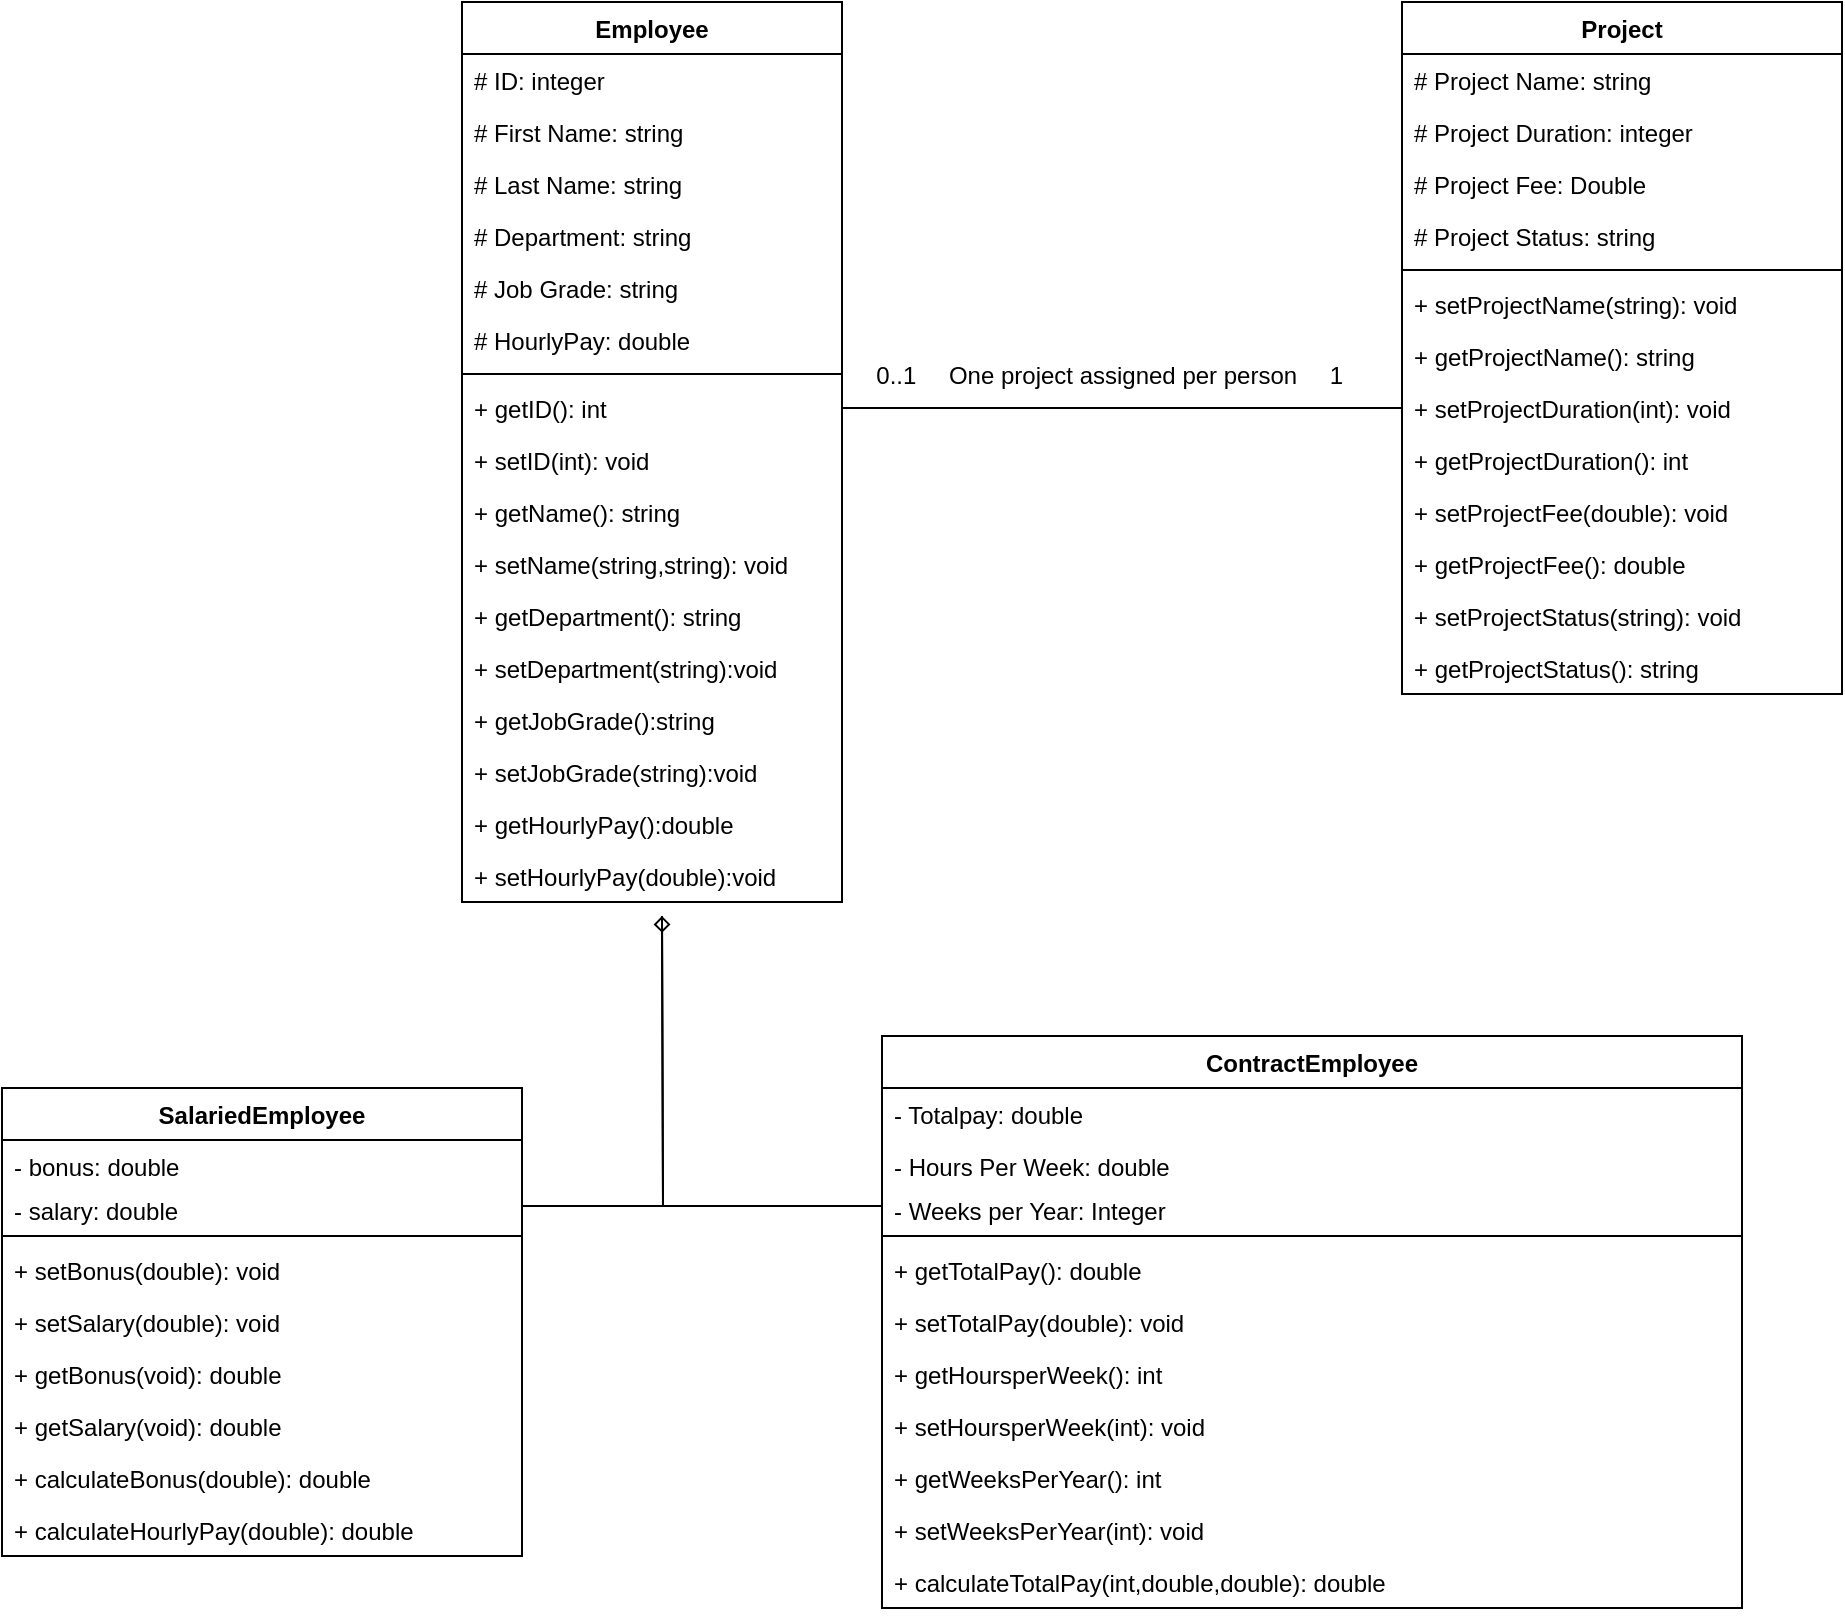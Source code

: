 <mxfile version="13.9.9" type="device"><diagram name="Page-1" id="e7e014a7-5840-1c2e-5031-d8a46d1fe8dd"><mxGraphModel dx="1221" dy="714" grid="1" gridSize="10" guides="1" tooltips="1" connect="1" arrows="1" fold="1" page="1" pageScale="1" pageWidth="1169" pageHeight="826" background="#ffffff" math="0" shadow="0"><root><mxCell id="0"/><mxCell id="1" parent="0"/><mxCell id="kG5atj-sHG9JEJ1Yeb-6-45" value="SalariedEmployee" style="swimlane;fontStyle=1;align=center;verticalAlign=top;childLayout=stackLayout;horizontal=1;startSize=26;horizontalStack=0;resizeParent=1;resizeParentMax=0;resizeLast=0;collapsible=1;marginBottom=0;" parent="1" vertex="1"><mxGeometry x="50" y="586" width="260" height="234" as="geometry"/></mxCell><mxCell id="kG5atj-sHG9JEJ1Yeb-6-46" value="- bonus: double" style="text;strokeColor=none;fillColor=none;align=left;verticalAlign=top;spacingLeft=4;spacingRight=4;overflow=hidden;rotatable=0;points=[[0,0.5],[1,0.5]];portConstraint=eastwest;" parent="kG5atj-sHG9JEJ1Yeb-6-45" vertex="1"><mxGeometry y="26" width="260" height="22" as="geometry"/></mxCell><mxCell id="kG5atj-sHG9JEJ1Yeb-6-73" value="- salary: double" style="text;strokeColor=none;fillColor=none;align=left;verticalAlign=top;spacingLeft=4;spacingRight=4;overflow=hidden;rotatable=0;points=[[0,0.5],[1,0.5]];portConstraint=eastwest;" parent="kG5atj-sHG9JEJ1Yeb-6-45" vertex="1"><mxGeometry y="48" width="260" height="22" as="geometry"/></mxCell><mxCell id="kG5atj-sHG9JEJ1Yeb-6-47" value="" style="line;strokeWidth=1;fillColor=none;align=left;verticalAlign=middle;spacingTop=-1;spacingLeft=3;spacingRight=3;rotatable=0;labelPosition=right;points=[];portConstraint=eastwest;" parent="kG5atj-sHG9JEJ1Yeb-6-45" vertex="1"><mxGeometry y="70" width="260" height="8" as="geometry"/></mxCell><mxCell id="kG5atj-sHG9JEJ1Yeb-6-48" value="+ setBonus(double): void" style="text;strokeColor=none;fillColor=none;align=left;verticalAlign=top;spacingLeft=4;spacingRight=4;overflow=hidden;rotatable=0;points=[[0,0.5],[1,0.5]];portConstraint=eastwest;" parent="kG5atj-sHG9JEJ1Yeb-6-45" vertex="1"><mxGeometry y="78" width="260" height="26" as="geometry"/></mxCell><mxCell id="YyVY5E00_KGtkHe5-Ho8-28" value="+ setSalary(double): void" style="text;strokeColor=none;fillColor=none;align=left;verticalAlign=top;spacingLeft=4;spacingRight=4;overflow=hidden;rotatable=0;points=[[0,0.5],[1,0.5]];portConstraint=eastwest;" vertex="1" parent="kG5atj-sHG9JEJ1Yeb-6-45"><mxGeometry y="104" width="260" height="26" as="geometry"/></mxCell><mxCell id="YyVY5E00_KGtkHe5-Ho8-26" value="+ getBonus(void): double" style="text;strokeColor=none;fillColor=none;align=left;verticalAlign=top;spacingLeft=4;spacingRight=4;overflow=hidden;rotatable=0;points=[[0,0.5],[1,0.5]];portConstraint=eastwest;" vertex="1" parent="kG5atj-sHG9JEJ1Yeb-6-45"><mxGeometry y="130" width="260" height="26" as="geometry"/></mxCell><mxCell id="YyVY5E00_KGtkHe5-Ho8-27" value="+ getSalary(void): double" style="text;strokeColor=none;fillColor=none;align=left;verticalAlign=top;spacingLeft=4;spacingRight=4;overflow=hidden;rotatable=0;points=[[0,0.5],[1,0.5]];portConstraint=eastwest;" vertex="1" parent="kG5atj-sHG9JEJ1Yeb-6-45"><mxGeometry y="156" width="260" height="26" as="geometry"/></mxCell><mxCell id="YyVY5E00_KGtkHe5-Ho8-29" value="+ calculateBonus(double): double" style="text;strokeColor=none;fillColor=none;align=left;verticalAlign=top;spacingLeft=4;spacingRight=4;overflow=hidden;rotatable=0;points=[[0,0.5],[1,0.5]];portConstraint=eastwest;" vertex="1" parent="kG5atj-sHG9JEJ1Yeb-6-45"><mxGeometry y="182" width="260" height="26" as="geometry"/></mxCell><mxCell id="YyVY5E00_KGtkHe5-Ho8-39" value="+ calculateHourlyPay(double): double" style="text;strokeColor=none;fillColor=none;align=left;verticalAlign=top;spacingLeft=4;spacingRight=4;overflow=hidden;rotatable=0;points=[[0,0.5],[1,0.5]];portConstraint=eastwest;" vertex="1" parent="kG5atj-sHG9JEJ1Yeb-6-45"><mxGeometry y="208" width="260" height="26" as="geometry"/></mxCell><mxCell id="kG5atj-sHG9JEJ1Yeb-6-49" value="Project" style="swimlane;fontStyle=1;align=center;verticalAlign=top;childLayout=stackLayout;horizontal=1;startSize=26;horizontalStack=0;resizeParent=1;resizeParentMax=0;resizeLast=0;collapsible=1;marginBottom=0;" parent="1" vertex="1"><mxGeometry x="750" y="43" width="220" height="346" as="geometry"/></mxCell><mxCell id="kG5atj-sHG9JEJ1Yeb-6-50" value="# Project Name: string" style="text;strokeColor=none;fillColor=none;align=left;verticalAlign=top;spacingLeft=4;spacingRight=4;overflow=hidden;rotatable=0;points=[[0,0.5],[1,0.5]];portConstraint=eastwest;" parent="kG5atj-sHG9JEJ1Yeb-6-49" vertex="1"><mxGeometry y="26" width="220" height="26" as="geometry"/></mxCell><mxCell id="kG5atj-sHG9JEJ1Yeb-6-77" value="# Project Duration: integer" style="text;strokeColor=none;fillColor=none;align=left;verticalAlign=top;spacingLeft=4;spacingRight=4;overflow=hidden;rotatable=0;points=[[0,0.5],[1,0.5]];portConstraint=eastwest;" parent="kG5atj-sHG9JEJ1Yeb-6-49" vertex="1"><mxGeometry y="52" width="220" height="26" as="geometry"/></mxCell><mxCell id="kG5atj-sHG9JEJ1Yeb-6-78" value="# Project Fee: Double" style="text;strokeColor=none;fillColor=none;align=left;verticalAlign=top;spacingLeft=4;spacingRight=4;overflow=hidden;rotatable=0;points=[[0,0.5],[1,0.5]];portConstraint=eastwest;" parent="kG5atj-sHG9JEJ1Yeb-6-49" vertex="1"><mxGeometry y="78" width="220" height="26" as="geometry"/></mxCell><mxCell id="kG5atj-sHG9JEJ1Yeb-6-79" value="# Project Status: string" style="text;strokeColor=none;fillColor=none;align=left;verticalAlign=top;spacingLeft=4;spacingRight=4;overflow=hidden;rotatable=0;points=[[0,0.5],[1,0.5]];portConstraint=eastwest;" parent="kG5atj-sHG9JEJ1Yeb-6-49" vertex="1"><mxGeometry y="104" width="220" height="26" as="geometry"/></mxCell><mxCell id="kG5atj-sHG9JEJ1Yeb-6-51" value="" style="line;strokeWidth=1;fillColor=none;align=left;verticalAlign=middle;spacingTop=-1;spacingLeft=3;spacingRight=3;rotatable=0;labelPosition=right;points=[];portConstraint=eastwest;" parent="kG5atj-sHG9JEJ1Yeb-6-49" vertex="1"><mxGeometry y="130" width="220" height="8" as="geometry"/></mxCell><mxCell id="kG5atj-sHG9JEJ1Yeb-6-52" value="+ setProjectName(string): void" style="text;strokeColor=none;fillColor=none;align=left;verticalAlign=top;spacingLeft=4;spacingRight=4;overflow=hidden;rotatable=0;points=[[0,0.5],[1,0.5]];portConstraint=eastwest;" parent="kG5atj-sHG9JEJ1Yeb-6-49" vertex="1"><mxGeometry y="138" width="220" height="26" as="geometry"/></mxCell><mxCell id="YyVY5E00_KGtkHe5-Ho8-17" value="+ getProjectName(): string" style="text;strokeColor=none;fillColor=none;align=left;verticalAlign=top;spacingLeft=4;spacingRight=4;overflow=hidden;rotatable=0;points=[[0,0.5],[1,0.5]];portConstraint=eastwest;" vertex="1" parent="kG5atj-sHG9JEJ1Yeb-6-49"><mxGeometry y="164" width="220" height="26" as="geometry"/></mxCell><mxCell id="YyVY5E00_KGtkHe5-Ho8-19" value="+ setProjectDuration(int): void" style="text;strokeColor=none;fillColor=none;align=left;verticalAlign=top;spacingLeft=4;spacingRight=4;overflow=hidden;rotatable=0;points=[[0,0.5],[1,0.5]];portConstraint=eastwest;" vertex="1" parent="kG5atj-sHG9JEJ1Yeb-6-49"><mxGeometry y="190" width="220" height="26" as="geometry"/></mxCell><mxCell id="YyVY5E00_KGtkHe5-Ho8-22" value="+ getProjectDuration(): int" style="text;strokeColor=none;fillColor=none;align=left;verticalAlign=top;spacingLeft=4;spacingRight=4;overflow=hidden;rotatable=0;points=[[0,0.5],[1,0.5]];portConstraint=eastwest;" vertex="1" parent="kG5atj-sHG9JEJ1Yeb-6-49"><mxGeometry y="216" width="220" height="26" as="geometry"/></mxCell><mxCell id="YyVY5E00_KGtkHe5-Ho8-21" value="+ setProjectFee(double): void" style="text;strokeColor=none;fillColor=none;align=left;verticalAlign=top;spacingLeft=4;spacingRight=4;overflow=hidden;rotatable=0;points=[[0,0.5],[1,0.5]];portConstraint=eastwest;" vertex="1" parent="kG5atj-sHG9JEJ1Yeb-6-49"><mxGeometry y="242" width="220" height="26" as="geometry"/></mxCell><mxCell id="YyVY5E00_KGtkHe5-Ho8-23" value="+ getProjectFee(): double" style="text;strokeColor=none;fillColor=none;align=left;verticalAlign=top;spacingLeft=4;spacingRight=4;overflow=hidden;rotatable=0;points=[[0,0.5],[1,0.5]];portConstraint=eastwest;" vertex="1" parent="kG5atj-sHG9JEJ1Yeb-6-49"><mxGeometry y="268" width="220" height="26" as="geometry"/></mxCell><mxCell id="YyVY5E00_KGtkHe5-Ho8-25" value="+ setProjectStatus(string): void" style="text;strokeColor=none;fillColor=none;align=left;verticalAlign=top;spacingLeft=4;spacingRight=4;overflow=hidden;rotatable=0;points=[[0,0.5],[1,0.5]];portConstraint=eastwest;" vertex="1" parent="kG5atj-sHG9JEJ1Yeb-6-49"><mxGeometry y="294" width="220" height="26" as="geometry"/></mxCell><mxCell id="YyVY5E00_KGtkHe5-Ho8-24" value="+ getProjectStatus(): string" style="text;strokeColor=none;fillColor=none;align=left;verticalAlign=top;spacingLeft=4;spacingRight=4;overflow=hidden;rotatable=0;points=[[0,0.5],[1,0.5]];portConstraint=eastwest;" vertex="1" parent="kG5atj-sHG9JEJ1Yeb-6-49"><mxGeometry y="320" width="220" height="26" as="geometry"/></mxCell><mxCell id="kG5atj-sHG9JEJ1Yeb-6-53" value="Employee" style="swimlane;fontStyle=1;align=center;verticalAlign=top;childLayout=stackLayout;horizontal=1;startSize=26;horizontalStack=0;resizeParent=1;resizeParentMax=0;resizeLast=0;collapsible=1;marginBottom=0;" parent="1" vertex="1"><mxGeometry x="280" y="43" width="190" height="450" as="geometry"/></mxCell><mxCell id="kG5atj-sHG9JEJ1Yeb-6-54" value="# ID: integer" style="text;strokeColor=none;fillColor=none;align=left;verticalAlign=top;spacingLeft=4;spacingRight=4;overflow=hidden;rotatable=0;points=[[0,0.5],[1,0.5]];portConstraint=eastwest;" parent="kG5atj-sHG9JEJ1Yeb-6-53" vertex="1"><mxGeometry y="26" width="190" height="26" as="geometry"/></mxCell><mxCell id="kG5atj-sHG9JEJ1Yeb-6-62" value="# First Name: string" style="text;strokeColor=none;fillColor=none;align=left;verticalAlign=top;spacingLeft=4;spacingRight=4;overflow=hidden;rotatable=0;points=[[0,0.5],[1,0.5]];portConstraint=eastwest;" parent="kG5atj-sHG9JEJ1Yeb-6-53" vertex="1"><mxGeometry y="52" width="190" height="26" as="geometry"/></mxCell><mxCell id="kG5atj-sHG9JEJ1Yeb-6-63" value="# Last Name: string" style="text;strokeColor=none;fillColor=none;align=left;verticalAlign=top;spacingLeft=4;spacingRight=4;overflow=hidden;rotatable=0;points=[[0,0.5],[1,0.5]];portConstraint=eastwest;" parent="kG5atj-sHG9JEJ1Yeb-6-53" vertex="1"><mxGeometry y="78" width="190" height="26" as="geometry"/></mxCell><mxCell id="kG5atj-sHG9JEJ1Yeb-6-70" value="# Department: string" style="text;strokeColor=none;fillColor=none;align=left;verticalAlign=top;spacingLeft=4;spacingRight=4;overflow=hidden;rotatable=0;points=[[0,0.5],[1,0.5]];portConstraint=eastwest;" parent="kG5atj-sHG9JEJ1Yeb-6-53" vertex="1"><mxGeometry y="104" width="190" height="26" as="geometry"/></mxCell><mxCell id="kG5atj-sHG9JEJ1Yeb-6-71" value="# Job Grade: string" style="text;strokeColor=none;fillColor=none;align=left;verticalAlign=top;spacingLeft=4;spacingRight=4;overflow=hidden;rotatable=0;points=[[0,0.5],[1,0.5]];portConstraint=eastwest;" parent="kG5atj-sHG9JEJ1Yeb-6-53" vertex="1"><mxGeometry y="130" width="190" height="26" as="geometry"/></mxCell><mxCell id="kG5atj-sHG9JEJ1Yeb-6-75" value="# HourlyPay: double" style="text;strokeColor=none;fillColor=none;align=left;verticalAlign=top;spacingLeft=4;spacingRight=4;overflow=hidden;rotatable=0;points=[[0,0.5],[1,0.5]];portConstraint=eastwest;" parent="kG5atj-sHG9JEJ1Yeb-6-53" vertex="1"><mxGeometry y="156" width="190" height="26" as="geometry"/></mxCell><mxCell id="kG5atj-sHG9JEJ1Yeb-6-55" value="" style="line;strokeWidth=1;fillColor=none;align=left;verticalAlign=middle;spacingTop=-1;spacingLeft=3;spacingRight=3;rotatable=0;labelPosition=right;points=[];portConstraint=eastwest;" parent="kG5atj-sHG9JEJ1Yeb-6-53" vertex="1"><mxGeometry y="182" width="190" height="8" as="geometry"/></mxCell><mxCell id="kG5atj-sHG9JEJ1Yeb-6-56" value="+ getID(): int" style="text;strokeColor=none;fillColor=none;align=left;verticalAlign=top;spacingLeft=4;spacingRight=4;overflow=hidden;rotatable=0;points=[[0,0.5],[1,0.5]];portConstraint=eastwest;" parent="kG5atj-sHG9JEJ1Yeb-6-53" vertex="1"><mxGeometry y="190" width="190" height="26" as="geometry"/></mxCell><mxCell id="YyVY5E00_KGtkHe5-Ho8-3" value="+ setID(int): void" style="text;strokeColor=none;fillColor=none;align=left;verticalAlign=top;spacingLeft=4;spacingRight=4;overflow=hidden;rotatable=0;points=[[0,0.5],[1,0.5]];portConstraint=eastwest;" vertex="1" parent="kG5atj-sHG9JEJ1Yeb-6-53"><mxGeometry y="216" width="190" height="26" as="geometry"/></mxCell><mxCell id="YyVY5E00_KGtkHe5-Ho8-4" value="+ getName(): string" style="text;strokeColor=none;fillColor=none;align=left;verticalAlign=top;spacingLeft=4;spacingRight=4;overflow=hidden;rotatable=0;points=[[0,0.5],[1,0.5]];portConstraint=eastwest;" vertex="1" parent="kG5atj-sHG9JEJ1Yeb-6-53"><mxGeometry y="242" width="190" height="26" as="geometry"/></mxCell><mxCell id="YyVY5E00_KGtkHe5-Ho8-5" value="+ setName(string,string): void" style="text;strokeColor=none;fillColor=none;align=left;verticalAlign=top;spacingLeft=4;spacingRight=4;overflow=hidden;rotatable=0;points=[[0,0.5],[1,0.5]];portConstraint=eastwest;" vertex="1" parent="kG5atj-sHG9JEJ1Yeb-6-53"><mxGeometry y="268" width="190" height="26" as="geometry"/></mxCell><mxCell id="YyVY5E00_KGtkHe5-Ho8-6" value="+ getDepartment(): string" style="text;strokeColor=none;fillColor=none;align=left;verticalAlign=top;spacingLeft=4;spacingRight=4;overflow=hidden;rotatable=0;points=[[0,0.5],[1,0.5]];portConstraint=eastwest;" vertex="1" parent="kG5atj-sHG9JEJ1Yeb-6-53"><mxGeometry y="294" width="190" height="26" as="geometry"/></mxCell><mxCell id="YyVY5E00_KGtkHe5-Ho8-8" value="+ setDepartment(string):void" style="text;strokeColor=none;fillColor=none;align=left;verticalAlign=top;spacingLeft=4;spacingRight=4;overflow=hidden;rotatable=0;points=[[0,0.5],[1,0.5]];portConstraint=eastwest;" vertex="1" parent="kG5atj-sHG9JEJ1Yeb-6-53"><mxGeometry y="320" width="190" height="26" as="geometry"/></mxCell><mxCell id="YyVY5E00_KGtkHe5-Ho8-9" value="+ getJobGrade():string" style="text;strokeColor=none;fillColor=none;align=left;verticalAlign=top;spacingLeft=4;spacingRight=4;overflow=hidden;rotatable=0;points=[[0,0.5],[1,0.5]];portConstraint=eastwest;" vertex="1" parent="kG5atj-sHG9JEJ1Yeb-6-53"><mxGeometry y="346" width="190" height="26" as="geometry"/></mxCell><mxCell id="YyVY5E00_KGtkHe5-Ho8-10" value="+ setJobGrade(string):void" style="text;strokeColor=none;fillColor=none;align=left;verticalAlign=top;spacingLeft=4;spacingRight=4;overflow=hidden;rotatable=0;points=[[0,0.5],[1,0.5]];portConstraint=eastwest;" vertex="1" parent="kG5atj-sHG9JEJ1Yeb-6-53"><mxGeometry y="372" width="190" height="26" as="geometry"/></mxCell><mxCell id="YyVY5E00_KGtkHe5-Ho8-11" value="+ getHourlyPay():double" style="text;strokeColor=none;fillColor=none;align=left;verticalAlign=top;spacingLeft=4;spacingRight=4;overflow=hidden;rotatable=0;points=[[0,0.5],[1,0.5]];portConstraint=eastwest;" vertex="1" parent="kG5atj-sHG9JEJ1Yeb-6-53"><mxGeometry y="398" width="190" height="26" as="geometry"/></mxCell><mxCell id="YyVY5E00_KGtkHe5-Ho8-12" value="+ setHourlyPay(double):void" style="text;strokeColor=none;fillColor=none;align=left;verticalAlign=top;spacingLeft=4;spacingRight=4;overflow=hidden;rotatable=0;points=[[0,0.5],[1,0.5]];portConstraint=eastwest;" vertex="1" parent="kG5atj-sHG9JEJ1Yeb-6-53"><mxGeometry y="424" width="190" height="26" as="geometry"/></mxCell><mxCell id="kG5atj-sHG9JEJ1Yeb-6-57" value="ContractEmployee" style="swimlane;fontStyle=1;align=center;verticalAlign=top;childLayout=stackLayout;horizontal=1;startSize=26;horizontalStack=0;resizeParent=1;resizeParentMax=0;resizeLast=0;collapsible=1;marginBottom=0;" parent="1" vertex="1"><mxGeometry x="490" y="560" width="430" height="286" as="geometry"/></mxCell><mxCell id="kG5atj-sHG9JEJ1Yeb-6-58" value="- Totalpay: double" style="text;strokeColor=none;fillColor=none;align=left;verticalAlign=top;spacingLeft=4;spacingRight=4;overflow=hidden;rotatable=0;points=[[0,0.5],[1,0.5]];portConstraint=eastwest;" parent="kG5atj-sHG9JEJ1Yeb-6-57" vertex="1"><mxGeometry y="26" width="430" height="26" as="geometry"/></mxCell><mxCell id="YyVY5E00_KGtkHe5-Ho8-2" value="- Hours Per Week: double" style="text;strokeColor=none;fillColor=none;align=left;verticalAlign=top;spacingLeft=4;spacingRight=4;overflow=hidden;rotatable=0;points=[[0,0.5],[1,0.5]];portConstraint=eastwest;" vertex="1" parent="kG5atj-sHG9JEJ1Yeb-6-57"><mxGeometry y="52" width="430" height="22" as="geometry"/></mxCell><mxCell id="YyVY5E00_KGtkHe5-Ho8-1" value="- Weeks per Year: Integer" style="text;strokeColor=none;fillColor=none;align=left;verticalAlign=top;spacingLeft=4;spacingRight=4;overflow=hidden;rotatable=0;points=[[0,0.5],[1,0.5]];portConstraint=eastwest;" vertex="1" parent="kG5atj-sHG9JEJ1Yeb-6-57"><mxGeometry y="74" width="430" height="22" as="geometry"/></mxCell><mxCell id="kG5atj-sHG9JEJ1Yeb-6-59" value="" style="line;strokeWidth=1;fillColor=none;align=left;verticalAlign=middle;spacingTop=-1;spacingLeft=3;spacingRight=3;rotatable=0;labelPosition=right;points=[];portConstraint=eastwest;" parent="kG5atj-sHG9JEJ1Yeb-6-57" vertex="1"><mxGeometry y="96" width="430" height="8" as="geometry"/></mxCell><mxCell id="kG5atj-sHG9JEJ1Yeb-6-60" value="+ getTotalPay(): double" style="text;strokeColor=none;fillColor=none;align=left;verticalAlign=top;spacingLeft=4;spacingRight=4;overflow=hidden;rotatable=0;points=[[0,0.5],[1,0.5]];portConstraint=eastwest;" parent="kG5atj-sHG9JEJ1Yeb-6-57" vertex="1"><mxGeometry y="104" width="430" height="26" as="geometry"/></mxCell><mxCell id="YyVY5E00_KGtkHe5-Ho8-32" value="+ setTotalPay(double): void" style="text;strokeColor=none;fillColor=none;align=left;verticalAlign=top;spacingLeft=4;spacingRight=4;overflow=hidden;rotatable=0;points=[[0,0.5],[1,0.5]];portConstraint=eastwest;" vertex="1" parent="kG5atj-sHG9JEJ1Yeb-6-57"><mxGeometry y="130" width="430" height="26" as="geometry"/></mxCell><mxCell id="YyVY5E00_KGtkHe5-Ho8-33" value="+ getHoursperWeek(): int" style="text;strokeColor=none;fillColor=none;align=left;verticalAlign=top;spacingLeft=4;spacingRight=4;overflow=hidden;rotatable=0;points=[[0,0.5],[1,0.5]];portConstraint=eastwest;" vertex="1" parent="kG5atj-sHG9JEJ1Yeb-6-57"><mxGeometry y="156" width="430" height="26" as="geometry"/></mxCell><mxCell id="YyVY5E00_KGtkHe5-Ho8-35" value="+ setHoursperWeek(int): void" style="text;strokeColor=none;fillColor=none;align=left;verticalAlign=top;spacingLeft=4;spacingRight=4;overflow=hidden;rotatable=0;points=[[0,0.5],[1,0.5]];portConstraint=eastwest;" vertex="1" parent="kG5atj-sHG9JEJ1Yeb-6-57"><mxGeometry y="182" width="430" height="26" as="geometry"/></mxCell><mxCell id="YyVY5E00_KGtkHe5-Ho8-36" value="+ getWeeksPerYear(): int" style="text;strokeColor=none;fillColor=none;align=left;verticalAlign=top;spacingLeft=4;spacingRight=4;overflow=hidden;rotatable=0;points=[[0,0.5],[1,0.5]];portConstraint=eastwest;" vertex="1" parent="kG5atj-sHG9JEJ1Yeb-6-57"><mxGeometry y="208" width="430" height="26" as="geometry"/></mxCell><mxCell id="YyVY5E00_KGtkHe5-Ho8-37" value="+ setWeeksPerYear(int): void" style="text;strokeColor=none;fillColor=none;align=left;verticalAlign=top;spacingLeft=4;spacingRight=4;overflow=hidden;rotatable=0;points=[[0,0.5],[1,0.5]];portConstraint=eastwest;" vertex="1" parent="kG5atj-sHG9JEJ1Yeb-6-57"><mxGeometry y="234" width="430" height="26" as="geometry"/></mxCell><mxCell id="YyVY5E00_KGtkHe5-Ho8-38" value="+ calculateTotalPay(int,double,double): double" style="text;strokeColor=none;fillColor=none;align=left;verticalAlign=top;spacingLeft=4;spacingRight=4;overflow=hidden;rotatable=0;points=[[0,0.5],[1,0.5]];portConstraint=eastwest;" vertex="1" parent="kG5atj-sHG9JEJ1Yeb-6-57"><mxGeometry y="260" width="430" height="26" as="geometry"/></mxCell><mxCell id="YyVY5E00_KGtkHe5-Ho8-15" style="edgeStyle=orthogonalEdgeStyle;rounded=0;orthogonalLoop=1;jettySize=auto;html=1;exitX=1;exitY=0.5;exitDx=0;exitDy=0;endArrow=none;endFill=0;" edge="1" parent="1" source="kG5atj-sHG9JEJ1Yeb-6-73"><mxGeometry relative="1" as="geometry"><mxPoint x="380" y="500" as="targetPoint"/></mxGeometry></mxCell><mxCell id="YyVY5E00_KGtkHe5-Ho8-16" style="edgeStyle=orthogonalEdgeStyle;rounded=0;orthogonalLoop=1;jettySize=auto;html=1;exitX=0;exitY=0.5;exitDx=0;exitDy=0;endArrow=diamond;endFill=0;startSize=6;" edge="1" parent="1" source="YyVY5E00_KGtkHe5-Ho8-1"><mxGeometry relative="1" as="geometry"><mxPoint x="380" y="500" as="targetPoint"/></mxGeometry></mxCell><mxCell id="YyVY5E00_KGtkHe5-Ho8-31" style="edgeStyle=orthogonalEdgeStyle;rounded=0;orthogonalLoop=1;jettySize=auto;html=1;exitX=1;exitY=0.5;exitDx=0;exitDy=0;entryX=0;entryY=0.5;entryDx=0;entryDy=0;endArrow=none;endFill=0;strokeColor=#000000;" edge="1" parent="1" source="kG5atj-sHG9JEJ1Yeb-6-56" target="YyVY5E00_KGtkHe5-Ho8-19"><mxGeometry relative="1" as="geometry"/></mxCell><mxCell id="YyVY5E00_KGtkHe5-Ho8-40" value="0..1&amp;nbsp;&amp;nbsp;" style="text;html=1;align=center;verticalAlign=middle;resizable=0;points=[];autosize=1;" vertex="1" parent="1"><mxGeometry x="480" y="220" width="40" height="20" as="geometry"/></mxCell><mxCell id="YyVY5E00_KGtkHe5-Ho8-41" value="1&amp;nbsp;&amp;nbsp;" style="text;html=1;align=center;verticalAlign=middle;resizable=0;points=[];autosize=1;" vertex="1" parent="1"><mxGeometry x="705" y="220" width="30" height="20" as="geometry"/></mxCell><mxCell id="YyVY5E00_KGtkHe5-Ho8-43" value="One project assigned per person" style="text;html=1;align=center;verticalAlign=middle;resizable=0;points=[];autosize=1;" vertex="1" parent="1"><mxGeometry x="515" y="220" width="190" height="20" as="geometry"/></mxCell></root></mxGraphModel></diagram></mxfile>